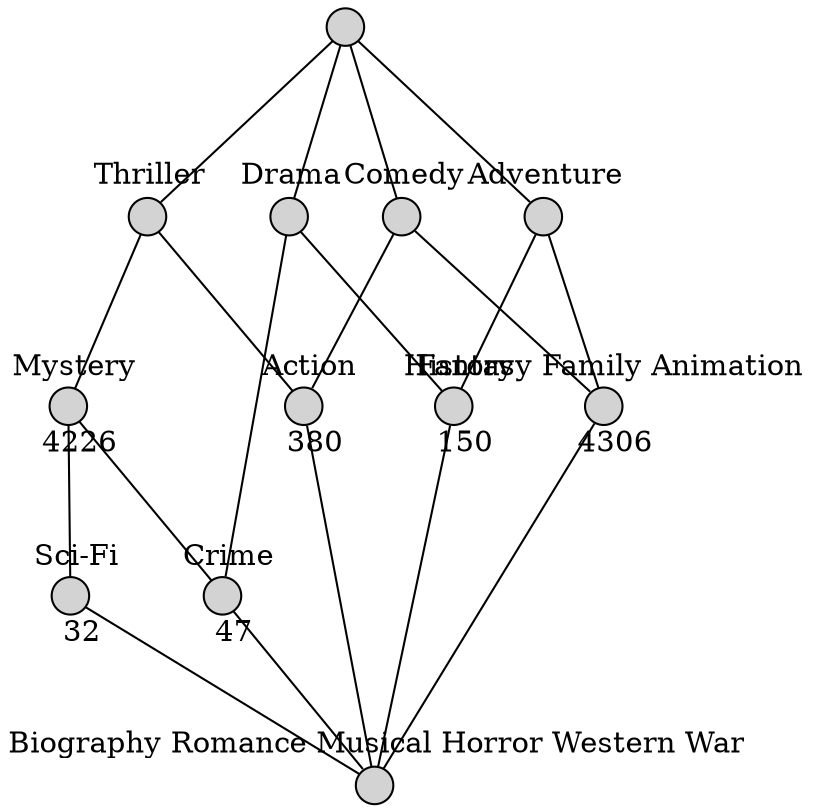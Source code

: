 // <Lattice object of 5 atoms 12 concepts 4 coatoms at 0x2451431b668>
digraph Lattice {
	node [label="" shape=circle style=filled width=.25]
	edge [dir=none labeldistance=1.5 minlen=2]
	c0
	c0 -> c0 [color=transparent labelangle=90 taillabel="Biography Romance Musical Horror Western War"]
	c1
	c1 -> c1 [color=transparent headlabel=32 labelangle=270]
	c1 -> c1 [color=transparent labelangle=90 taillabel="Sci-Fi"]
	c1 -> c0
	c2
	c2 -> c2 [color=transparent headlabel=47 labelangle=270]
	c2 -> c2 [color=transparent labelangle=90 taillabel=Crime]
	c2 -> c0
	c3
	c3 -> c3 [color=transparent headlabel=150 labelangle=270]
	c3 -> c3 [color=transparent labelangle=90 taillabel=History]
	c3 -> c0
	c4
	c4 -> c4 [color=transparent headlabel=380 labelangle=270]
	c4 -> c4 [color=transparent labelangle=90 taillabel=Action]
	c4 -> c0
	c5
	c5 -> c5 [color=transparent headlabel=4306 labelangle=270]
	c5 -> c5 [color=transparent labelangle=90 taillabel="Fantasy Family Animation"]
	c5 -> c0
	c6
	c6 -> c6 [color=transparent labelangle=90 taillabel=Drama]
	c6 -> c2
	c6 -> c3
	c7
	c7 -> c7 [color=transparent labelangle=90 taillabel=Adventure]
	c7 -> c3
	c7 -> c5
	c8
	c8 -> c8 [color=transparent labelangle=90 taillabel=Comedy]
	c8 -> c4
	c8 -> c5
	c9
	c9 -> c9 [color=transparent headlabel=4226 labelangle=270]
	c9 -> c9 [color=transparent labelangle=90 taillabel=Mystery]
	c9 -> c1
	c9 -> c2
	c10
	c10 -> c10 [color=transparent labelangle=90 taillabel=Thriller]
	c10 -> c4
	c10 -> c9
	c11
	c11 -> c6
	c11 -> c7
	c11 -> c8
	c11 -> c10
}
